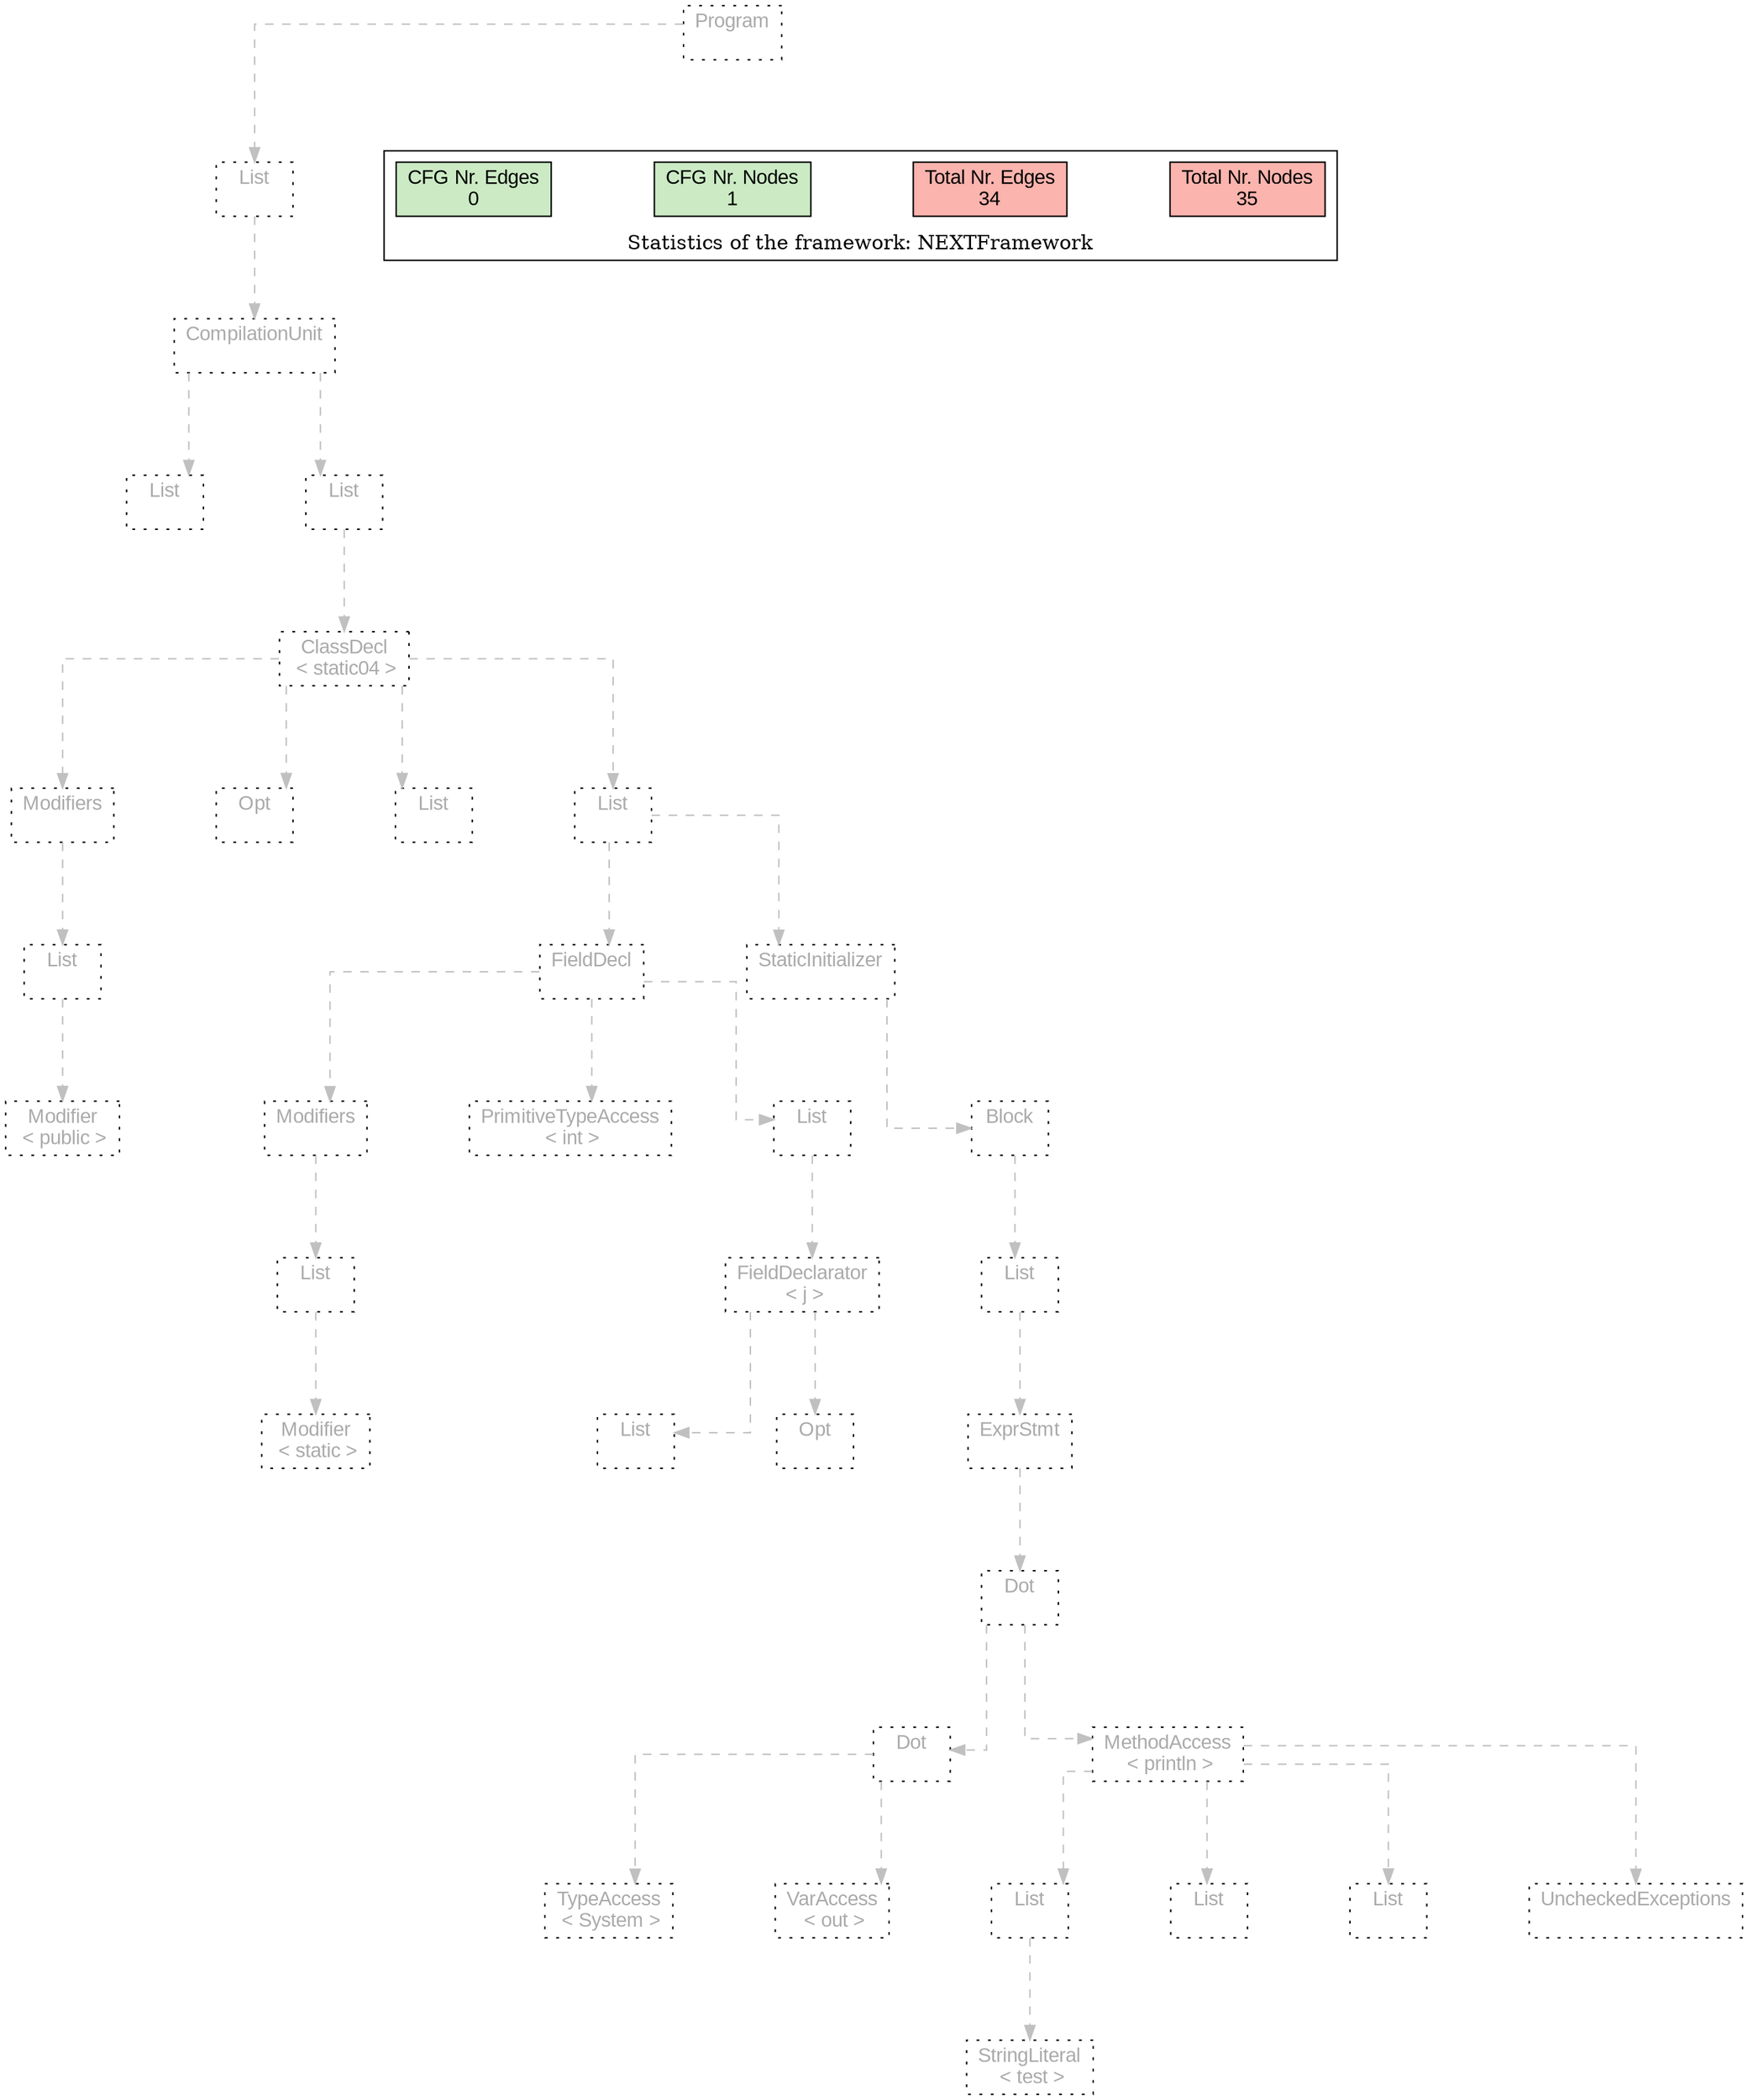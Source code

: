 digraph G {
graph [splines=ortho, nodesep="1", ranksep="1"]
node [shape=rect, fontname=Arial];
{ rank = same; "Program[0]"}
{ rank = same; "List[1]"}
{ rank = same; "CompilationUnit[2]"}
{ rank = same; "List[3]"; "List[4]"}
{ rank = same; "ClassDecl[5]"}
{ rank = same; "Modifiers[6]"; "Opt[9]"; "List[10]"; "List[11]"}
{ rank = same; "List[7]"; "FieldDecl[12]"; "StaticInitializer[21]"}
{ rank = same; "Modifier[8]"; "Modifiers[13]"; "PrimitiveTypeAccess[16]"; "List[17]"; "Block[22]"}
{ rank = same; "List[14]"; "FieldDeclarator[18]"; "List[23]"}
{ rank = same; "Modifier[15]"; "List[19]"; "Opt[20]"; "ExprStmt[24]"}
{ rank = same; "Dot[25]"}
{ rank = same; "Dot[26]"; "MethodAccess[29]"}
{ rank = same; "TypeAccess[27]"; "VarAccess[28]"; "List[31]"; "List[33]"; "List[34]"; "UncheckedExceptions[30]"}
{ rank = same; "StringLiteral[32]"}
"Program[0]" [label="Program\n ", style= dotted   fillcolor="#eeeeee" fontcolor="#aaaaaa"  ]
"List[1]" [label="List\n ", style= dotted   fillcolor="#eeeeee" fontcolor="#aaaaaa"  ]
"CompilationUnit[2]" [label="CompilationUnit\n ", style= dotted   fillcolor="#eeeeee" fontcolor="#aaaaaa"  ]
"List[3]" [label="List\n ", style= dotted   fillcolor="#eeeeee" fontcolor="#aaaaaa"  ]
"List[4]" [label="List\n ", style= dotted   fillcolor="#eeeeee" fontcolor="#aaaaaa"  ]
"ClassDecl[5]" [label="ClassDecl\n < static04 >", style= dotted   fillcolor="#eeeeee" fontcolor="#aaaaaa"  ]
"Modifiers[6]" [label="Modifiers\n ", style= dotted   fillcolor="#eeeeee" fontcolor="#aaaaaa"  ]
"List[7]" [label="List\n ", style= dotted   fillcolor="#eeeeee" fontcolor="#aaaaaa"  ]
"Modifier[8]" [label="Modifier\n < public >", style= dotted   fillcolor="#eeeeee" fontcolor="#aaaaaa"  ]
"Opt[9]" [label="Opt\n ", style= dotted   fillcolor="#eeeeee" fontcolor="#aaaaaa"  ]
"List[10]" [label="List\n ", style= dotted   fillcolor="#eeeeee" fontcolor="#aaaaaa"  ]
"List[11]" [label="List\n ", style= dotted   fillcolor="#eeeeee" fontcolor="#aaaaaa"  ]
"FieldDecl[12]" [label="FieldDecl\n ", style= dotted   fillcolor="#eeeeee" fontcolor="#aaaaaa"  ]
"Modifiers[13]" [label="Modifiers\n ", style= dotted   fillcolor="#eeeeee" fontcolor="#aaaaaa"  ]
"List[14]" [label="List\n ", style= dotted   fillcolor="#eeeeee" fontcolor="#aaaaaa"  ]
"Modifier[15]" [label="Modifier\n < static >", style= dotted   fillcolor="#eeeeee" fontcolor="#aaaaaa"  ]
"PrimitiveTypeAccess[16]" [label="PrimitiveTypeAccess\n < int >", style= dotted   fillcolor="#eeeeee" fontcolor="#aaaaaa"  ]
"List[17]" [label="List\n ", style= dotted   fillcolor="#eeeeee" fontcolor="#aaaaaa"  ]
"FieldDeclarator[18]" [label="FieldDeclarator\n < j >", style= dotted   fillcolor="#eeeeee" fontcolor="#aaaaaa"  ]
"List[19]" [label="List\n ", style= dotted   fillcolor="#eeeeee" fontcolor="#aaaaaa"  ]
"Opt[20]" [label="Opt\n ", style= dotted   fillcolor="#eeeeee" fontcolor="#aaaaaa"  ]
"StaticInitializer[21]" [label="StaticInitializer\n ", style= dotted   fillcolor="#eeeeee" fontcolor="#aaaaaa"  ]
"Block[22]" [label="Block\n ", style= dotted   fillcolor="#eeeeee" fontcolor="#aaaaaa"  ]
"List[23]" [label="List\n ", style= dotted   fillcolor="#eeeeee" fontcolor="#aaaaaa"  ]
"ExprStmt[24]" [label="ExprStmt\n ", style= dotted   fillcolor="#eeeeee" fontcolor="#aaaaaa"  ]
"Dot[25]" [label="Dot\n ", style= dotted   fillcolor="#eeeeee" fontcolor="#aaaaaa"  ]
"Dot[26]" [label="Dot\n ", style= dotted   fillcolor="#eeeeee" fontcolor="#aaaaaa"  ]
"TypeAccess[27]" [label="TypeAccess\n < System >", style= dotted   fillcolor="#eeeeee" fontcolor="#aaaaaa"  ]
"VarAccess[28]" [label="VarAccess\n < out >", style= dotted   fillcolor="#eeeeee" fontcolor="#aaaaaa"  ]
"MethodAccess[29]" [label="MethodAccess\n < println >", style= dotted   fillcolor="#eeeeee" fontcolor="#aaaaaa"  ]
"List[31]" [label="List\n ", style= dotted   fillcolor="#eeeeee" fontcolor="#aaaaaa"  ]
"StringLiteral[32]" [label="StringLiteral\n < test >", style= dotted   fillcolor="#eeeeee" fontcolor="#aaaaaa"  ]
"List[33]" [label="List\n ", style= dotted   fillcolor="#eeeeee" fontcolor="#aaaaaa"  ]
"List[34]" [label="List\n ", style= dotted   fillcolor="#eeeeee" fontcolor="#aaaaaa"  ]
"UncheckedExceptions[30]" [label="UncheckedExceptions\n ", style= dotted   fillcolor="#eeeeee" fontcolor="#aaaaaa"  ]
"CompilationUnit[2]" -> "List[3]" [style=dashed, color=gray]
"List[7]" -> "Modifier[8]" [style=dashed, color=gray]
"Modifiers[6]" -> "List[7]" [style=dashed, color=gray]
"ClassDecl[5]" -> "Modifiers[6]" [style=dashed, color=gray]
"ClassDecl[5]" -> "Opt[9]" [style=dashed, color=gray]
"ClassDecl[5]" -> "List[10]" [style=dashed, color=gray]
"List[14]" -> "Modifier[15]" [style=dashed, color=gray]
"Modifiers[13]" -> "List[14]" [style=dashed, color=gray]
"FieldDecl[12]" -> "Modifiers[13]" [style=dashed, color=gray]
"FieldDecl[12]" -> "PrimitiveTypeAccess[16]" [style=dashed, color=gray]
"FieldDeclarator[18]" -> "List[19]" [style=dashed, color=gray]
"FieldDeclarator[18]" -> "Opt[20]" [style=dashed, color=gray]
"List[17]" -> "FieldDeclarator[18]" [style=dashed, color=gray]
"FieldDecl[12]" -> "List[17]" [style=dashed, color=gray]
"List[11]" -> "FieldDecl[12]" [style=dashed, color=gray]
"Dot[26]" -> "TypeAccess[27]" [style=dashed, color=gray]
"Dot[26]" -> "VarAccess[28]" [style=dashed, color=gray]
"Dot[25]" -> "Dot[26]" [style=dashed, color=gray]
"List[31]" -> "StringLiteral[32]" [style=dashed, color=gray]
"MethodAccess[29]" -> "List[31]" [style=dashed, color=gray]
"MethodAccess[29]" -> "List[33]" [style=dashed, color=gray]
"MethodAccess[29]" -> "List[34]" [style=dashed, color=gray]
"MethodAccess[29]" -> "UncheckedExceptions[30]" [style=dashed, color=gray]
"Dot[25]" -> "MethodAccess[29]" [style=dashed, color=gray]
"ExprStmt[24]" -> "Dot[25]" [style=dashed, color=gray]
"List[23]" -> "ExprStmt[24]" [style=dashed, color=gray]
"Block[22]" -> "List[23]" [style=dashed, color=gray]
"StaticInitializer[21]" -> "Block[22]" [style=dashed, color=gray]
"List[11]" -> "StaticInitializer[21]" [style=dashed, color=gray]
"ClassDecl[5]" -> "List[11]" [style=dashed, color=gray]
"List[4]" -> "ClassDecl[5]" [style=dashed, color=gray]
"CompilationUnit[2]" -> "List[4]" [style=dashed, color=gray]
"List[1]" -> "CompilationUnit[2]" [style=dashed, color=gray]
"Program[0]" -> "List[1]" [style=dashed, color=gray]
"List[3]" -> "List[4]" [style=invis]
"Modifiers[6]" -> "Opt[9]" -> "List[10]" -> "List[11]" [style=invis]
"FieldDecl[12]" -> "StaticInitializer[21]" [style=invis]
"Modifiers[13]" -> "PrimitiveTypeAccess[16]" -> "List[17]" [style=invis]
"List[19]" -> "Opt[20]" [style=invis]
"Dot[26]" -> "MethodAccess[29]" [style=invis]
"TypeAccess[27]" -> "VarAccess[28]" [style=invis]

subgraph cluster_legend {
{node [style=filled, fillcolor=1, colorscheme="pastel13"]
Nodes [label="Total Nr. Nodes
35", fillcolor=1]
Edges [label="Total Nr. Edges
34", fillcolor=1]
NodesCFG [label="CFG Nr. Nodes
1", fillcolor=3]
EdgesCFG [label="CFG Nr. Edges
0", fillcolor=3]
Nodes-> "Program[0]" -> NodesCFG  [style="invis"]
Edges -> "Program[0]" ->EdgesCFG [style="invis"]}
label = "Statistics of the framework: NEXTFramework"
style="solid"
ranksep=0.05
nodesep=0.01
labelloc = b
len=2
}}